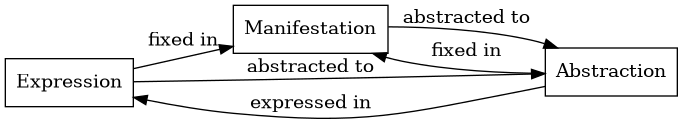 @startuml
digraph OntologyX_CreationModel {
  node [shape=box]; ranksep=0.3; nodesep=0.1
  rankdir=LR
  "Expression" -> "Manifestation" [label="fixed in"]
  "Manifestation" -> "Abstraction" [label="abstracted to"]
  "Abstraction" -> "Expression" [label="expressed in"]
  "Expression" -> "Abstraction" [label="abstracted to"]
  "Abstraction" -> "Manifestation" [label="fixed in"]
}
@enduml